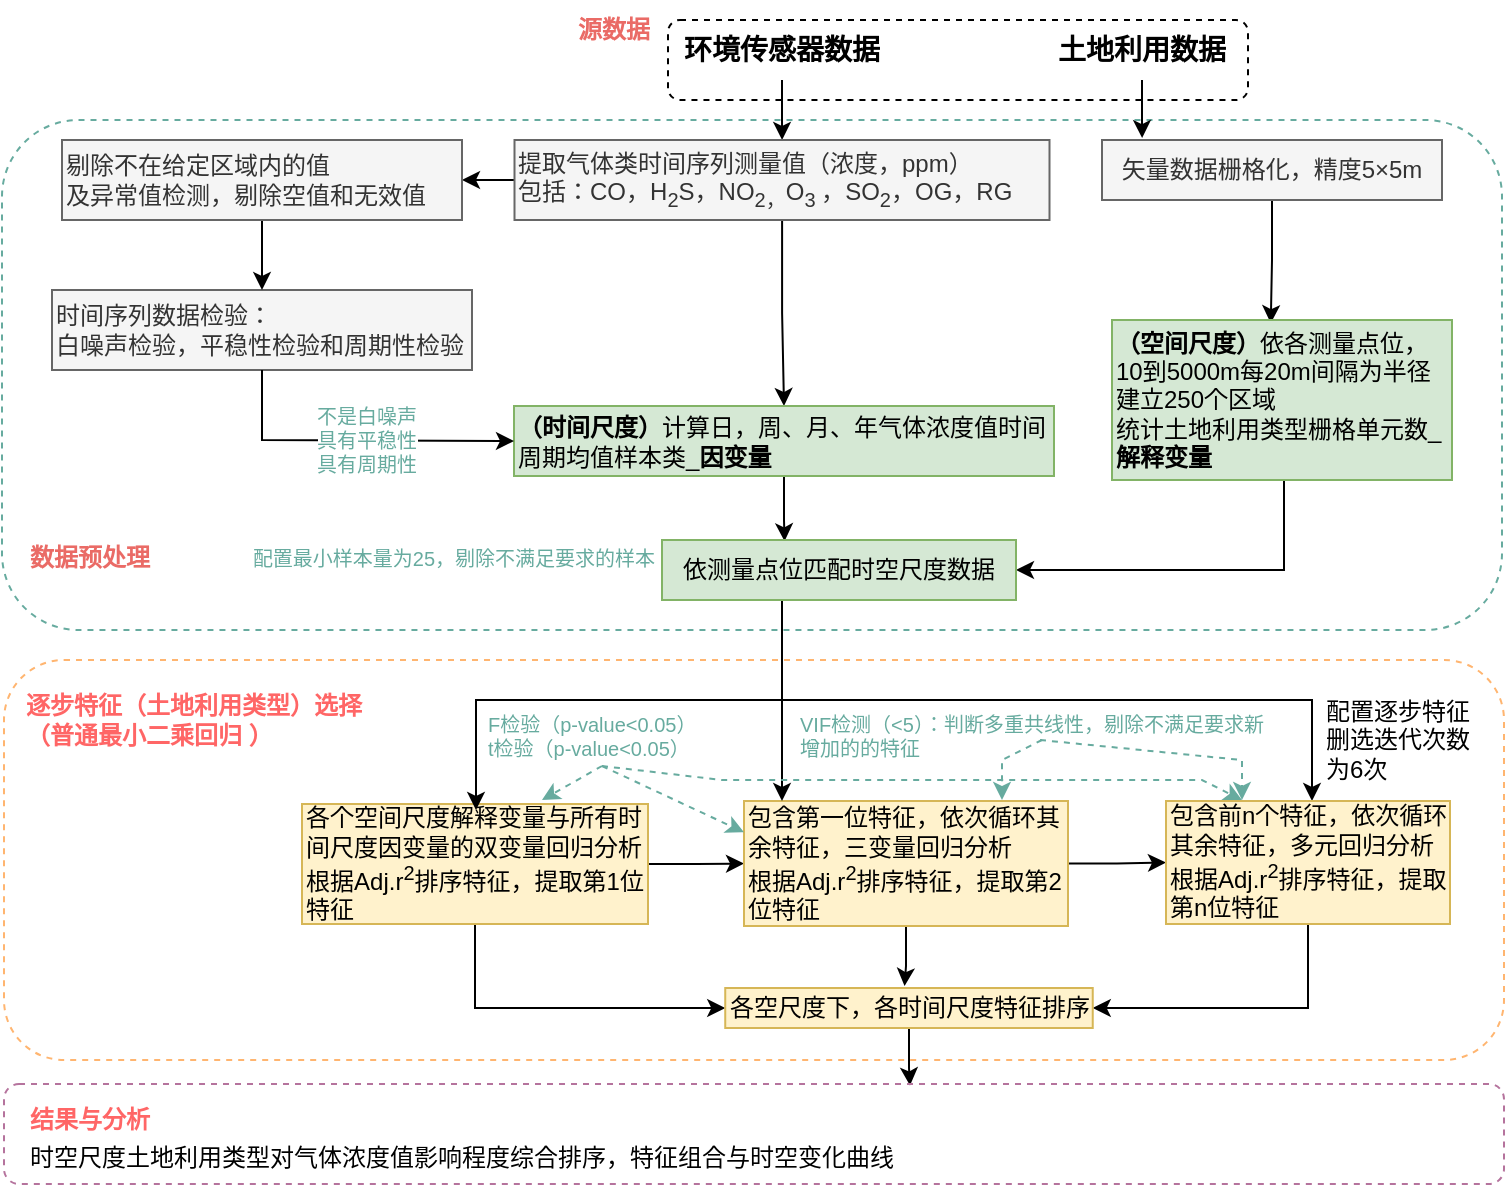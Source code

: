 <mxfile version="20.2.3" type="device"><diagram id="Vqp2HEpUfNGufDljAMhr" name="Page-1"><mxGraphModel dx="1693" dy="1939" grid="1" gridSize="10" guides="1" tooltips="1" connect="1" arrows="1" fold="1" page="1" pageScale="1" pageWidth="850" pageHeight="1100" math="0" shadow="0"><root><mxCell id="0"/><mxCell id="1" parent="0"/><mxCell id="OWTg9-d75SBr7CTgoitJ-32" value="" style="rounded=1;whiteSpace=wrap;html=1;fontSize=14;fillColor=none;dashed=1;strokeColor=#FFB570;" vertex="1" parent="1"><mxGeometry x="-89" y="280" width="750" height="200" as="geometry"/></mxCell><mxCell id="OWTg9-d75SBr7CTgoitJ-6" value="" style="rounded=1;whiteSpace=wrap;html=1;fontSize=14;fillColor=none;dashed=1;strokeColor=#67AB9F;" vertex="1" parent="1"><mxGeometry x="-90" y="10" width="750" height="255" as="geometry"/></mxCell><mxCell id="EfUlogBcylKUXZApAqrB-1" value="源数据" style="text;html=1;align=center;verticalAlign=middle;whiteSpace=wrap;rounded=0;fontStyle=1;fontColor=#EA6B66;" parent="1" vertex="1"><mxGeometry x="176" y="-50" width="80" height="30" as="geometry"/></mxCell><mxCell id="EfUlogBcylKUXZApAqrB-5" value="" style="edgeStyle=orthogonalEdgeStyle;rounded=0;orthogonalLoop=1;jettySize=auto;html=1;" parent="1" source="EfUlogBcylKUXZApAqrB-2" target="EfUlogBcylKUXZApAqrB-4" edge="1"><mxGeometry relative="1" as="geometry"/></mxCell><mxCell id="EfUlogBcylKUXZApAqrB-2" value="环境传感器数据" style="text;html=1;strokeColor=none;fillColor=none;align=center;verticalAlign=middle;whiteSpace=wrap;rounded=0;fontStyle=1;fontSize=14;" parent="1" vertex="1"><mxGeometry x="230" y="-40" width="140" height="30" as="geometry"/></mxCell><mxCell id="EfUlogBcylKUXZApAqrB-7" value="" style="edgeStyle=orthogonalEdgeStyle;rounded=0;orthogonalLoop=1;jettySize=auto;html=1;entryX=0.118;entryY=-0.032;entryDx=0;entryDy=0;entryPerimeter=0;" parent="1" source="EfUlogBcylKUXZApAqrB-3" target="EfUlogBcylKUXZApAqrB-6" edge="1"><mxGeometry relative="1" as="geometry"><mxPoint x="480" y="10" as="targetPoint"/></mxGeometry></mxCell><mxCell id="EfUlogBcylKUXZApAqrB-3" value="土地利用数据" style="text;html=1;strokeColor=none;fillColor=none;align=center;verticalAlign=middle;whiteSpace=wrap;rounded=0;fontStyle=1;fontSize=14;" parent="1" vertex="1"><mxGeometry x="425" y="-40" width="110" height="30" as="geometry"/></mxCell><mxCell id="EfUlogBcylKUXZApAqrB-12" style="edgeStyle=orthogonalEdgeStyle;rounded=0;orthogonalLoop=1;jettySize=auto;html=1;entryX=0.5;entryY=0;entryDx=0;entryDy=0;" parent="1" source="EfUlogBcylKUXZApAqrB-4" target="EfUlogBcylKUXZApAqrB-11" edge="1"><mxGeometry relative="1" as="geometry"/></mxCell><mxCell id="EfUlogBcylKUXZApAqrB-18" style="edgeStyle=orthogonalEdgeStyle;rounded=0;orthogonalLoop=1;jettySize=auto;html=1;entryX=1;entryY=0.5;entryDx=0;entryDy=0;" parent="1" source="EfUlogBcylKUXZApAqrB-4" target="EfUlogBcylKUXZApAqrB-16" edge="1"><mxGeometry relative="1" as="geometry"/></mxCell><mxCell id="EfUlogBcylKUXZApAqrB-4" value="提取气体类时间序列测量值（浓度，ppm）&lt;br&gt;包括：&lt;span&gt;CO&lt;span lang=&quot;ZH-CN&quot;&gt;，&lt;/span&gt;H&lt;sub&gt;2&lt;/sub&gt;S&lt;span lang=&quot;ZH-CN&quot;&gt;，&lt;/span&gt;NO&lt;sub&gt;2&lt;span lang=&quot;ZH-CN&quot;&gt;，&lt;/span&gt;&lt;/sub&gt;O&lt;sub&gt;3 &lt;/sub&gt;&lt;span lang=&quot;ZH-CN&quot;&gt;，&lt;/span&gt;SO&lt;sub&gt;2&lt;/sub&gt;&lt;span lang=&quot;ZH-CN&quot;&gt;，&lt;/span&gt;OG&lt;span lang=&quot;ZH-CN&quot;&gt;，&lt;/span&gt;RG&lt;/span&gt;" style="whiteSpace=wrap;html=1;align=left;fillColor=#f5f5f5;fontColor=#333333;strokeColor=#666666;" parent="1" vertex="1"><mxGeometry x="166.25" y="20" width="267.5" height="40" as="geometry"/></mxCell><mxCell id="OWTg9-d75SBr7CTgoitJ-3" style="edgeStyle=orthogonalEdgeStyle;rounded=0;orthogonalLoop=1;jettySize=auto;html=1;entryX=0.467;entryY=0.02;entryDx=0;entryDy=0;entryPerimeter=0;fontSize=10;fontColor=#FF3333;" edge="1" parent="1" source="EfUlogBcylKUXZApAqrB-6" target="EfUlogBcylKUXZApAqrB-19"><mxGeometry relative="1" as="geometry"/></mxCell><mxCell id="EfUlogBcylKUXZApAqrB-6" value="矢量数据栅格化，精度5×5m" style="whiteSpace=wrap;html=1;fillColor=#f5f5f5;fontColor=#333333;strokeColor=#666666;" parent="1" vertex="1"><mxGeometry x="460" y="20" width="170" height="30" as="geometry"/></mxCell><mxCell id="EfUlogBcylKUXZApAqrB-9" value="时间序列数据检验：&lt;br&gt;白噪声检验，平稳性检验和周期性检验" style="whiteSpace=wrap;html=1;align=left;fillColor=#f5f5f5;fontColor=#333333;strokeColor=#666666;" parent="1" vertex="1"><mxGeometry x="-65" y="95" width="210" height="40" as="geometry"/></mxCell><mxCell id="OWTg9-d75SBr7CTgoitJ-4" style="edgeStyle=orthogonalEdgeStyle;rounded=0;orthogonalLoop=1;jettySize=auto;html=1;entryX=0.318;entryY=0.022;entryDx=0;entryDy=0;entryPerimeter=0;fontSize=10;fontColor=#67AB9F;" edge="1" parent="1"><mxGeometry relative="1" as="geometry"><mxPoint x="301" y="188" as="sourcePoint"/><mxPoint x="301.286" y="220.66" as="targetPoint"/><Array as="points"><mxPoint x="301" y="210"/><mxPoint x="301" y="210"/></Array></mxGeometry></mxCell><mxCell id="EfUlogBcylKUXZApAqrB-11" value="&lt;b&gt;（时间尺度）&lt;/b&gt;计算日，周、月、年气体浓度值时间周期均值样本类_&lt;b&gt;因变量&lt;/b&gt;" style="whiteSpace=wrap;html=1;align=left;fillColor=#d5e8d4;strokeColor=#82b366;" parent="1" vertex="1"><mxGeometry x="166" y="153" width="270" height="35" as="geometry"/></mxCell><mxCell id="EfUlogBcylKUXZApAqrB-14" value="" style="endArrow=classic;html=1;rounded=0;entryX=0;entryY=0.5;entryDx=0;entryDy=0;exitX=0.5;exitY=1;exitDx=0;exitDy=0;" parent="1" source="EfUlogBcylKUXZApAqrB-9" target="EfUlogBcylKUXZApAqrB-11" edge="1"><mxGeometry relative="1" as="geometry"><mxPoint x="240" y="360" as="sourcePoint"/><mxPoint x="340" y="360" as="targetPoint"/><Array as="points"><mxPoint x="40" y="170"/></Array></mxGeometry></mxCell><mxCell id="EfUlogBcylKUXZApAqrB-15" value="不是白噪声&lt;br style=&quot;font-size: 10px;&quot;&gt;具有平稳性&lt;br style=&quot;font-size: 10px;&quot;&gt;具有周期性" style="edgeLabel;resizable=0;html=1;align=center;verticalAlign=middle;fontSize=10;fontColor=#67AB9F;" parent="EfUlogBcylKUXZApAqrB-14" connectable="0" vertex="1"><mxGeometry relative="1" as="geometry"><mxPoint x="6" as="offset"/></mxGeometry></mxCell><mxCell id="OWTg9-d75SBr7CTgoitJ-2" style="edgeStyle=orthogonalEdgeStyle;rounded=0;orthogonalLoop=1;jettySize=auto;html=1;entryX=0.5;entryY=0;entryDx=0;entryDy=0;fontSize=14;" edge="1" parent="1" source="EfUlogBcylKUXZApAqrB-16" target="EfUlogBcylKUXZApAqrB-9"><mxGeometry relative="1" as="geometry"/></mxCell><mxCell id="EfUlogBcylKUXZApAqrB-16" value="剔除不在给定区域内的值&lt;br&gt;及异常值检测，剔除空值和无效值" style="rounded=0;whiteSpace=wrap;html=1;align=left;fillColor=#f5f5f5;fontColor=#333333;strokeColor=#666666;" parent="1" vertex="1"><mxGeometry x="-60" y="20" width="200" height="40" as="geometry"/></mxCell><mxCell id="OWTg9-d75SBr7CTgoitJ-8" style="edgeStyle=orthogonalEdgeStyle;rounded=0;orthogonalLoop=1;jettySize=auto;html=1;entryX=1;entryY=0.5;entryDx=0;entryDy=0;fontSize=10;fontColor=#EA6B66;exitX=0.5;exitY=1;exitDx=0;exitDy=0;" edge="1" parent="1" source="EfUlogBcylKUXZApAqrB-19" target="EfUlogBcylKUXZApAqrB-44"><mxGeometry relative="1" as="geometry"><Array as="points"><mxPoint x="551" y="235"/></Array></mxGeometry></mxCell><mxCell id="EfUlogBcylKUXZApAqrB-19" value="&lt;b&gt;（空间尺度）&lt;/b&gt;依各测量点位，10到5000m每20m间隔为半径建立250个区域&lt;b&gt;&lt;br&gt;&lt;/b&gt;统计土地利用类型栅格单元数_&lt;b&gt;解释变量&lt;/b&gt;" style="whiteSpace=wrap;html=1;align=left;fillColor=#d5e8d4;strokeColor=#82b366;" parent="1" vertex="1"><mxGeometry x="465" y="110" width="170" height="80" as="geometry"/></mxCell><mxCell id="EfUlogBcylKUXZApAqrB-28" value="逐步特征（土地利用类型）选择&lt;br&gt;（普通最小二乘回归 ）" style="text;html=1;strokeColor=none;fillColor=none;align=left;verticalAlign=middle;whiteSpace=wrap;rounded=0;fontColor=#FF6666;fontStyle=1" parent="1" vertex="1"><mxGeometry x="-80" y="300" width="180" height="20" as="geometry"/></mxCell><mxCell id="OWTg9-d75SBr7CTgoitJ-10" style="edgeStyle=orthogonalEdgeStyle;rounded=0;orthogonalLoop=1;jettySize=auto;html=1;entryX=0;entryY=0.5;entryDx=0;entryDy=0;fontSize=10;fontColor=#EA6B66;" edge="1" parent="1" source="EfUlogBcylKUXZApAqrB-32" target="EfUlogBcylKUXZApAqrB-42"><mxGeometry relative="1" as="geometry"/></mxCell><mxCell id="OWTg9-d75SBr7CTgoitJ-34" style="edgeStyle=orthogonalEdgeStyle;rounded=0;orthogonalLoop=1;jettySize=auto;html=1;entryX=0;entryY=0.5;entryDx=0;entryDy=0;fontSize=10;fontColor=#67AB9F;strokeColor=#000000;exitX=0.5;exitY=1;exitDx=0;exitDy=0;" edge="1" parent="1" source="EfUlogBcylKUXZApAqrB-32" target="OWTg9-d75SBr7CTgoitJ-33"><mxGeometry relative="1" as="geometry"/></mxCell><mxCell id="EfUlogBcylKUXZApAqrB-32" value="各个空间尺度解释变量与所有时间尺度因变量的双变量回归分析&lt;br&gt;根据&lt;span&gt;Adj.r&lt;sup&gt;2&lt;/sup&gt;&lt;/span&gt;排序特征，提取第1位特征" style="rounded=0;whiteSpace=wrap;html=1;align=left;fillColor=#fff2cc;strokeColor=#d6b656;" parent="1" vertex="1"><mxGeometry x="60" y="352" width="173" height="60" as="geometry"/></mxCell><mxCell id="OWTg9-d75SBr7CTgoitJ-11" style="edgeStyle=orthogonalEdgeStyle;rounded=0;orthogonalLoop=1;jettySize=auto;html=1;entryX=0;entryY=0.5;entryDx=0;entryDy=0;fontSize=10;fontColor=#EA6B66;" edge="1" parent="1" source="EfUlogBcylKUXZApAqrB-42" target="EfUlogBcylKUXZApAqrB-58"><mxGeometry relative="1" as="geometry"/></mxCell><mxCell id="OWTg9-d75SBr7CTgoitJ-37" style="edgeStyle=orthogonalEdgeStyle;rounded=0;orthogonalLoop=1;jettySize=auto;html=1;entryX=0.488;entryY=-0.05;entryDx=0;entryDy=0;entryPerimeter=0;fontSize=10;fontColor=#67AB9F;strokeColor=#000000;" edge="1" parent="1" source="EfUlogBcylKUXZApAqrB-42" target="OWTg9-d75SBr7CTgoitJ-33"><mxGeometry relative="1" as="geometry"/></mxCell><mxCell id="EfUlogBcylKUXZApAqrB-42" value="包含第一位特征，依次循环其余特征，三变量回归分析&lt;br&gt;根据Adj.r&lt;sup&gt;2&lt;/sup&gt;排序特征，提取第2位特征" style="rounded=0;whiteSpace=wrap;html=1;fillColor=#fff2cc;strokeColor=#d6b656;align=left;" parent="1" vertex="1"><mxGeometry x="281" y="350.5" width="162" height="62.5" as="geometry"/></mxCell><mxCell id="OWTg9-d75SBr7CTgoitJ-21" style="edgeStyle=orthogonalEdgeStyle;rounded=0;orthogonalLoop=1;jettySize=auto;html=1;fontSize=10;fontColor=#EA6B66;" edge="1" parent="1"><mxGeometry relative="1" as="geometry"><mxPoint x="370" y="250" as="sourcePoint"/><mxPoint x="147" y="355" as="targetPoint"/><Array as="points"><mxPoint x="300" y="250"/><mxPoint x="300" y="300"/><mxPoint x="147" y="300"/></Array></mxGeometry></mxCell><mxCell id="OWTg9-d75SBr7CTgoitJ-25" style="edgeStyle=orthogonalEdgeStyle;rounded=0;orthogonalLoop=1;jettySize=auto;html=1;fontSize=10;fontColor=#FF6666;" edge="1" parent="1"><mxGeometry relative="1" as="geometry"><mxPoint x="300" y="250" as="sourcePoint"/><mxPoint x="300" y="350.5" as="targetPoint"/><Array as="points"><mxPoint x="300" y="320"/><mxPoint x="300" y="320"/></Array></mxGeometry></mxCell><mxCell id="OWTg9-d75SBr7CTgoitJ-26" style="edgeStyle=orthogonalEdgeStyle;rounded=0;orthogonalLoop=1;jettySize=auto;html=1;fontSize=10;fontColor=#FF6666;" edge="1" parent="1" target="EfUlogBcylKUXZApAqrB-58"><mxGeometry relative="1" as="geometry"><mxPoint x="396" y="250" as="sourcePoint"/><Array as="points"><mxPoint x="300" y="250"/><mxPoint x="300" y="300"/><mxPoint x="565" y="300"/></Array></mxGeometry></mxCell><mxCell id="EfUlogBcylKUXZApAqrB-44" value="依测量点位匹配时空尺度数据" style="rounded=0;whiteSpace=wrap;html=1;fillColor=#d5e8d4;strokeColor=#82b366;" parent="1" vertex="1"><mxGeometry x="240" y="220" width="177" height="30" as="geometry"/></mxCell><mxCell id="EfUlogBcylKUXZApAqrB-49" value="F检验（p-value&amp;lt;0.05）&lt;br&gt;t检验（p-value&amp;lt;0.05）" style="text;html=1;strokeColor=none;fillColor=none;align=left;verticalAlign=middle;whiteSpace=wrap;rounded=0;fontSize=10;fontColor=#67AB9F;" parent="1" vertex="1"><mxGeometry x="150.5" y="303" width="119" height="30" as="geometry"/></mxCell><mxCell id="EfUlogBcylKUXZApAqrB-50" value="&lt;span style=&quot;font-size: 10px; background-color: rgb(255, 255, 255);&quot;&gt;配置最小样本量为25，剔除不满足要求的样本&lt;/span&gt;" style="text;html=1;strokeColor=none;fillColor=none;align=center;verticalAlign=middle;whiteSpace=wrap;rounded=0;fontColor=#67AB9F;fontSize=10;" parent="1" vertex="1"><mxGeometry x="31" y="220" width="210" height="17.5" as="geometry"/></mxCell><mxCell id="EfUlogBcylKUXZApAqrB-57" value="VIF检测（&amp;lt;5）：判断多重共线性，剔除不满足要求新增加的的特征" style="text;html=1;strokeColor=none;fillColor=none;align=left;verticalAlign=middle;whiteSpace=wrap;rounded=0;fontColor=#67AB9F;fontSize=10;" parent="1" vertex="1"><mxGeometry x="307" y="298" width="243" height="40" as="geometry"/></mxCell><mxCell id="OWTg9-d75SBr7CTgoitJ-36" style="edgeStyle=orthogonalEdgeStyle;rounded=0;orthogonalLoop=1;jettySize=auto;html=1;entryX=1;entryY=0.5;entryDx=0;entryDy=0;fontSize=10;fontColor=#67AB9F;strokeColor=#000000;exitX=0.5;exitY=1;exitDx=0;exitDy=0;" edge="1" parent="1" source="EfUlogBcylKUXZApAqrB-58" target="OWTg9-d75SBr7CTgoitJ-33"><mxGeometry relative="1" as="geometry"/></mxCell><mxCell id="EfUlogBcylKUXZApAqrB-58" value="包含前n个特征，依次循环其余特征，多元回归分析&lt;br&gt;根据Adj.r&lt;sup&gt;2&lt;/sup&gt;排序特征，提取第n位特征" style="rounded=0;whiteSpace=wrap;html=1;align=left;fillColor=#fff2cc;strokeColor=#d6b656;" parent="1" vertex="1"><mxGeometry x="492" y="350.5" width="142" height="61.5" as="geometry"/></mxCell><mxCell id="EfUlogBcylKUXZApAqrB-77" value="配置逐步特征删选迭代次数为6次" style="text;html=1;strokeColor=none;fillColor=none;align=left;verticalAlign=middle;whiteSpace=wrap;rounded=0;dashed=1;" parent="1" vertex="1"><mxGeometry x="570" y="300" width="80" height="40" as="geometry"/></mxCell><mxCell id="OWTg9-d75SBr7CTgoitJ-1" value="" style="rounded=1;whiteSpace=wrap;html=1;fontSize=14;fillColor=none;dashed=1;" vertex="1" parent="1"><mxGeometry x="243" y="-40" width="290" height="40" as="geometry"/></mxCell><mxCell id="OWTg9-d75SBr7CTgoitJ-7" value="数据预处理" style="text;html=1;align=left;verticalAlign=middle;whiteSpace=wrap;rounded=0;fontStyle=1;fontColor=#EA6B66;" vertex="1" parent="1"><mxGeometry x="-78" y="213.75" width="80" height="30" as="geometry"/></mxCell><mxCell id="OWTg9-d75SBr7CTgoitJ-27" value="" style="endArrow=classic;html=1;rounded=0;fontSize=10;fontColor=#67AB9F;strokeColor=#67AB9F;dashed=1;" edge="1" parent="1"><mxGeometry width="50" height="50" relative="1" as="geometry"><mxPoint x="430" y="320" as="sourcePoint"/><mxPoint x="410" y="350" as="targetPoint"/><Array as="points"><mxPoint x="410" y="330"/></Array></mxGeometry></mxCell><mxCell id="OWTg9-d75SBr7CTgoitJ-28" value="" style="endArrow=classic;html=1;rounded=0;fontSize=10;fontColor=#67AB9F;strokeColor=#67AB9F;dashed=1;" edge="1" parent="1"><mxGeometry width="50" height="50" relative="1" as="geometry"><mxPoint x="429" y="320" as="sourcePoint"/><mxPoint x="530" y="350" as="targetPoint"/><Array as="points"><mxPoint x="530" y="330"/></Array></mxGeometry></mxCell><mxCell id="OWTg9-d75SBr7CTgoitJ-29" value="" style="endArrow=classic;html=1;rounded=0;dashed=1;fontSize=10;fontColor=#67AB9F;strokeColor=#67AB9F;exitX=0.5;exitY=1;exitDx=0;exitDy=0;" edge="1" parent="1" source="EfUlogBcylKUXZApAqrB-49"><mxGeometry width="50" height="50" relative="1" as="geometry"><mxPoint x="197" y="332" as="sourcePoint"/><mxPoint x="180" y="350" as="targetPoint"/></mxGeometry></mxCell><mxCell id="OWTg9-d75SBr7CTgoitJ-30" value="" style="endArrow=classic;html=1;rounded=0;dashed=1;fontSize=10;fontColor=#67AB9F;strokeColor=#67AB9F;exitX=0.5;exitY=1;exitDx=0;exitDy=0;entryX=0;entryY=0.25;entryDx=0;entryDy=0;" edge="1" parent="1" source="EfUlogBcylKUXZApAqrB-49" target="EfUlogBcylKUXZApAqrB-42"><mxGeometry width="50" height="50" relative="1" as="geometry"><mxPoint x="196" y="329" as="sourcePoint"/><mxPoint x="410" y="490" as="targetPoint"/></mxGeometry></mxCell><mxCell id="OWTg9-d75SBr7CTgoitJ-31" value="" style="endArrow=classic;html=1;rounded=0;dashed=1;fontSize=10;fontColor=#67AB9F;strokeColor=#67AB9F;exitX=0.5;exitY=1;exitDx=0;exitDy=0;" edge="1" parent="1" source="EfUlogBcylKUXZApAqrB-49"><mxGeometry width="50" height="50" relative="1" as="geometry"><mxPoint x="360" y="490" as="sourcePoint"/><mxPoint x="530" y="350" as="targetPoint"/><Array as="points"><mxPoint x="270" y="340"/><mxPoint x="510" y="340"/></Array></mxGeometry></mxCell><mxCell id="OWTg9-d75SBr7CTgoitJ-41" style="edgeStyle=orthogonalEdgeStyle;rounded=0;orthogonalLoop=1;jettySize=auto;html=1;entryX=0.604;entryY=0.014;entryDx=0;entryDy=0;entryPerimeter=0;fontSize=12;fontColor=#000000;strokeColor=#000000;" edge="1" parent="1" source="OWTg9-d75SBr7CTgoitJ-33" target="OWTg9-d75SBr7CTgoitJ-40"><mxGeometry relative="1" as="geometry"/></mxCell><mxCell id="OWTg9-d75SBr7CTgoitJ-33" value="各空尺度下，各时间尺度特征排序" style="rounded=0;whiteSpace=wrap;html=1;align=left;fillColor=#fff2cc;strokeColor=#d6b656;" vertex="1" parent="1"><mxGeometry x="271.62" y="444" width="183.75" height="20" as="geometry"/></mxCell><mxCell id="OWTg9-d75SBr7CTgoitJ-38" value="结果与分析" style="text;html=1;strokeColor=none;fillColor=none;align=left;verticalAlign=middle;whiteSpace=wrap;rounded=0;fontColor=#FF6666;fontStyle=1" vertex="1" parent="1"><mxGeometry x="-78" y="500" width="180" height="20" as="geometry"/></mxCell><mxCell id="OWTg9-d75SBr7CTgoitJ-39" value="时空尺度土地利用类型对气体浓度值影响程度综合排序，特征组合与时空变化曲线&lt;p style=&quot;vertical-align: middle; font-size: 12px;&quot; class=&quot;MsoNormal&quot;&gt;&lt;/p&gt;" style="text;html=1;strokeColor=none;fillColor=none;align=left;verticalAlign=middle;whiteSpace=wrap;rounded=0;dashed=1;fontSize=12;fontColor=#000000;fontStyle=0" vertex="1" parent="1"><mxGeometry x="-78" y="520" width="458" height="30" as="geometry"/></mxCell><mxCell id="OWTg9-d75SBr7CTgoitJ-40" value="" style="rounded=1;whiteSpace=wrap;html=1;fontSize=14;fillColor=none;dashed=1;strokeColor=#B5739D;" vertex="1" parent="1"><mxGeometry x="-89" y="492" width="750" height="50" as="geometry"/></mxCell></root></mxGraphModel></diagram></mxfile>